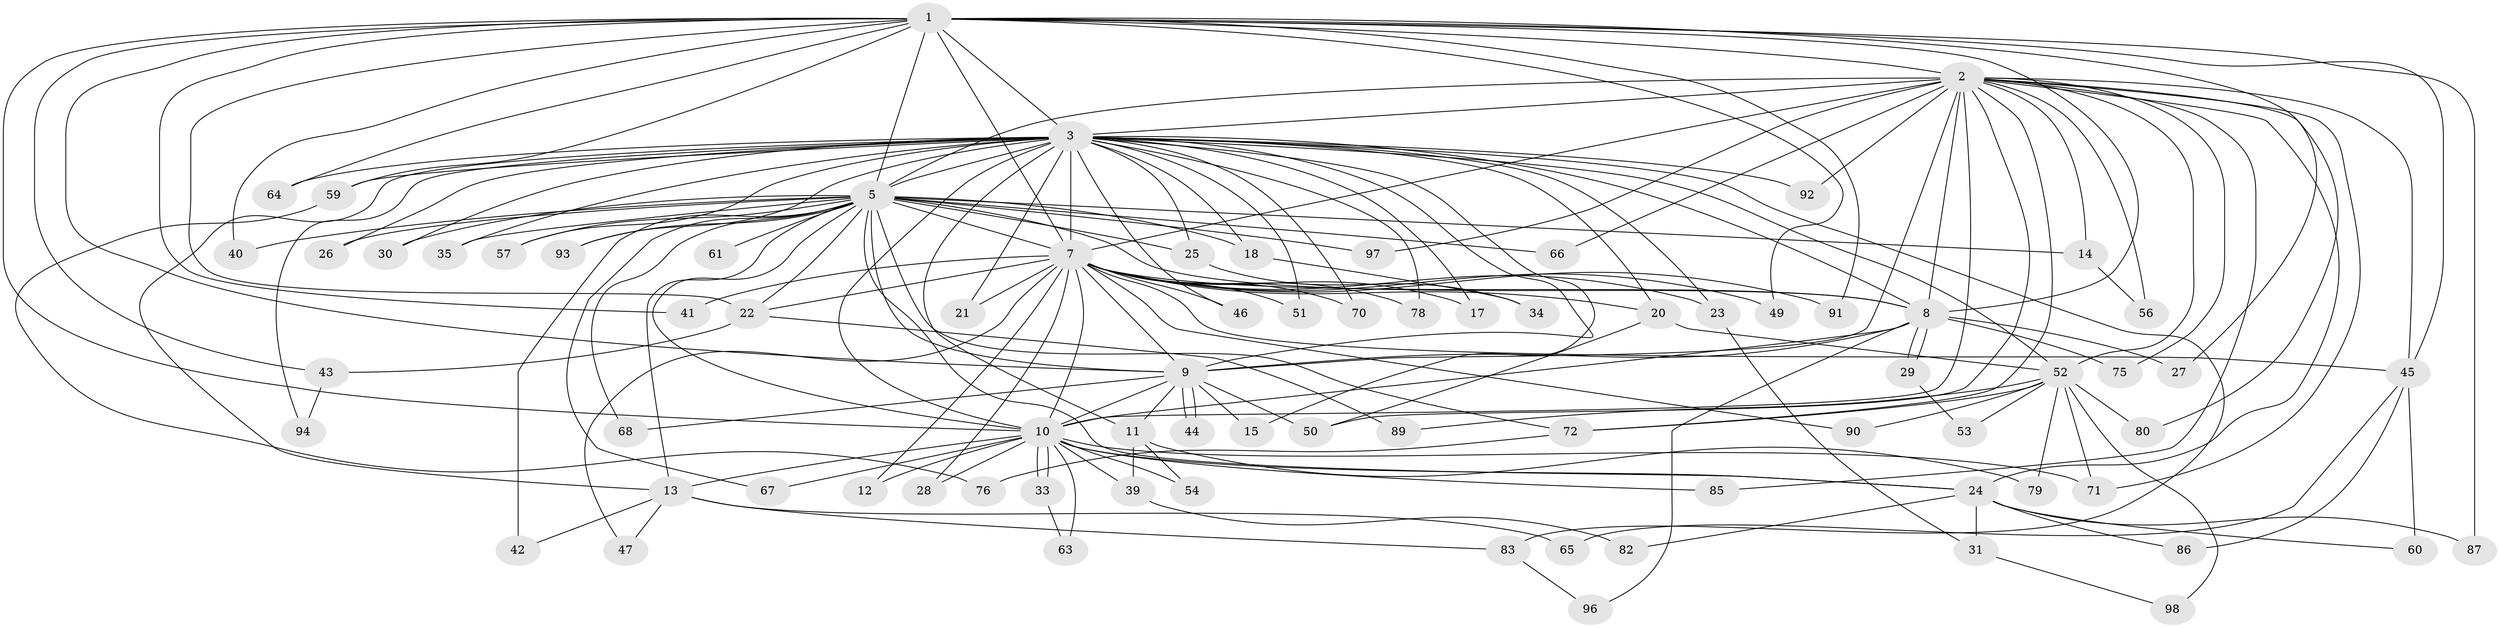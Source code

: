 // Generated by graph-tools (version 1.1) at 2025/51/02/27/25 19:51:44]
// undirected, 78 vertices, 175 edges
graph export_dot {
graph [start="1"]
  node [color=gray90,style=filled];
  1 [super="+32"];
  2 [super="+37"];
  3 [super="+4"];
  5 [super="+6"];
  7 [super="+16"];
  8 [super="+62"];
  9 [super="+48"];
  10 [super="+38"];
  11;
  12;
  13 [super="+19"];
  14;
  15;
  17;
  18;
  20;
  21;
  22 [super="+88"];
  23;
  24 [super="+36"];
  25;
  26;
  27;
  28;
  29;
  30;
  31;
  33;
  34;
  35;
  39;
  40;
  41;
  42 [super="+69"];
  43;
  44;
  45 [super="+55"];
  46;
  47;
  49;
  50 [super="+81"];
  51;
  52 [super="+58"];
  53;
  54;
  56;
  57;
  59 [super="+74"];
  60;
  61;
  63;
  64;
  65;
  66;
  67;
  68;
  70;
  71 [super="+73"];
  72 [super="+77"];
  75;
  76;
  78;
  79 [super="+84"];
  80;
  82;
  83;
  85 [super="+95"];
  86;
  87;
  89;
  90;
  91;
  92;
  93;
  94;
  96;
  97;
  98;
  1 -- 2;
  1 -- 3 [weight=2];
  1 -- 5 [weight=2];
  1 -- 7;
  1 -- 8 [weight=2];
  1 -- 9 [weight=2];
  1 -- 10;
  1 -- 22;
  1 -- 27;
  1 -- 40;
  1 -- 41;
  1 -- 43;
  1 -- 45;
  1 -- 49;
  1 -- 59;
  1 -- 64;
  1 -- 87;
  1 -- 91;
  2 -- 3 [weight=3];
  2 -- 5 [weight=2];
  2 -- 7;
  2 -- 8;
  2 -- 9;
  2 -- 10;
  2 -- 14;
  2 -- 45;
  2 -- 52;
  2 -- 56;
  2 -- 66;
  2 -- 71;
  2 -- 80;
  2 -- 85;
  2 -- 92;
  2 -- 97;
  2 -- 24;
  2 -- 72;
  2 -- 75;
  2 -- 50;
  3 -- 5 [weight=4];
  3 -- 7 [weight=2];
  3 -- 8 [weight=2];
  3 -- 9 [weight=2];
  3 -- 10 [weight=2];
  3 -- 15;
  3 -- 17;
  3 -- 18;
  3 -- 21;
  3 -- 26;
  3 -- 30;
  3 -- 46;
  3 -- 64;
  3 -- 70;
  3 -- 78;
  3 -- 83;
  3 -- 93;
  3 -- 94;
  3 -- 59 [weight=2];
  3 -- 11;
  3 -- 13;
  3 -- 20;
  3 -- 23;
  3 -- 25;
  3 -- 92;
  3 -- 35;
  3 -- 51;
  3 -- 57;
  3 -- 52;
  5 -- 7 [weight=2];
  5 -- 8 [weight=3];
  5 -- 9 [weight=2];
  5 -- 10 [weight=2];
  5 -- 30;
  5 -- 35;
  5 -- 67;
  5 -- 97;
  5 -- 66;
  5 -- 68;
  5 -- 14;
  5 -- 18;
  5 -- 24;
  5 -- 25;
  5 -- 26;
  5 -- 93;
  5 -- 40;
  5 -- 42 [weight=2];
  5 -- 57;
  5 -- 61;
  5 -- 22;
  5 -- 13;
  5 -- 72;
  7 -- 8 [weight=2];
  7 -- 9;
  7 -- 10 [weight=2];
  7 -- 12;
  7 -- 17;
  7 -- 20;
  7 -- 21;
  7 -- 22;
  7 -- 23;
  7 -- 28;
  7 -- 41;
  7 -- 46;
  7 -- 47;
  7 -- 49;
  7 -- 51;
  7 -- 70;
  7 -- 78;
  7 -- 90;
  7 -- 91;
  7 -- 45;
  8 -- 9;
  8 -- 10;
  8 -- 27;
  8 -- 29;
  8 -- 29;
  8 -- 75;
  8 -- 96;
  9 -- 10;
  9 -- 11;
  9 -- 15;
  9 -- 44;
  9 -- 44;
  9 -- 50;
  9 -- 68;
  10 -- 12;
  10 -- 13;
  10 -- 24;
  10 -- 28;
  10 -- 33;
  10 -- 33;
  10 -- 39;
  10 -- 54;
  10 -- 63;
  10 -- 67;
  10 -- 85 [weight=2];
  10 -- 71;
  11 -- 39;
  11 -- 54;
  11 -- 79;
  13 -- 42;
  13 -- 47;
  13 -- 65;
  13 -- 83;
  14 -- 56;
  18 -- 34;
  20 -- 50;
  20 -- 52;
  22 -- 43;
  22 -- 89;
  23 -- 31;
  24 -- 31;
  24 -- 60;
  24 -- 86;
  24 -- 87;
  24 -- 82;
  25 -- 34;
  29 -- 53;
  31 -- 98;
  33 -- 63;
  39 -- 82;
  43 -- 94;
  45 -- 65;
  45 -- 86;
  45 -- 60;
  52 -- 53;
  52 -- 79 [weight=2];
  52 -- 80;
  52 -- 89;
  52 -- 90;
  52 -- 98;
  52 -- 71;
  52 -- 72;
  59 -- 76;
  72 -- 76;
  83 -- 96;
}
